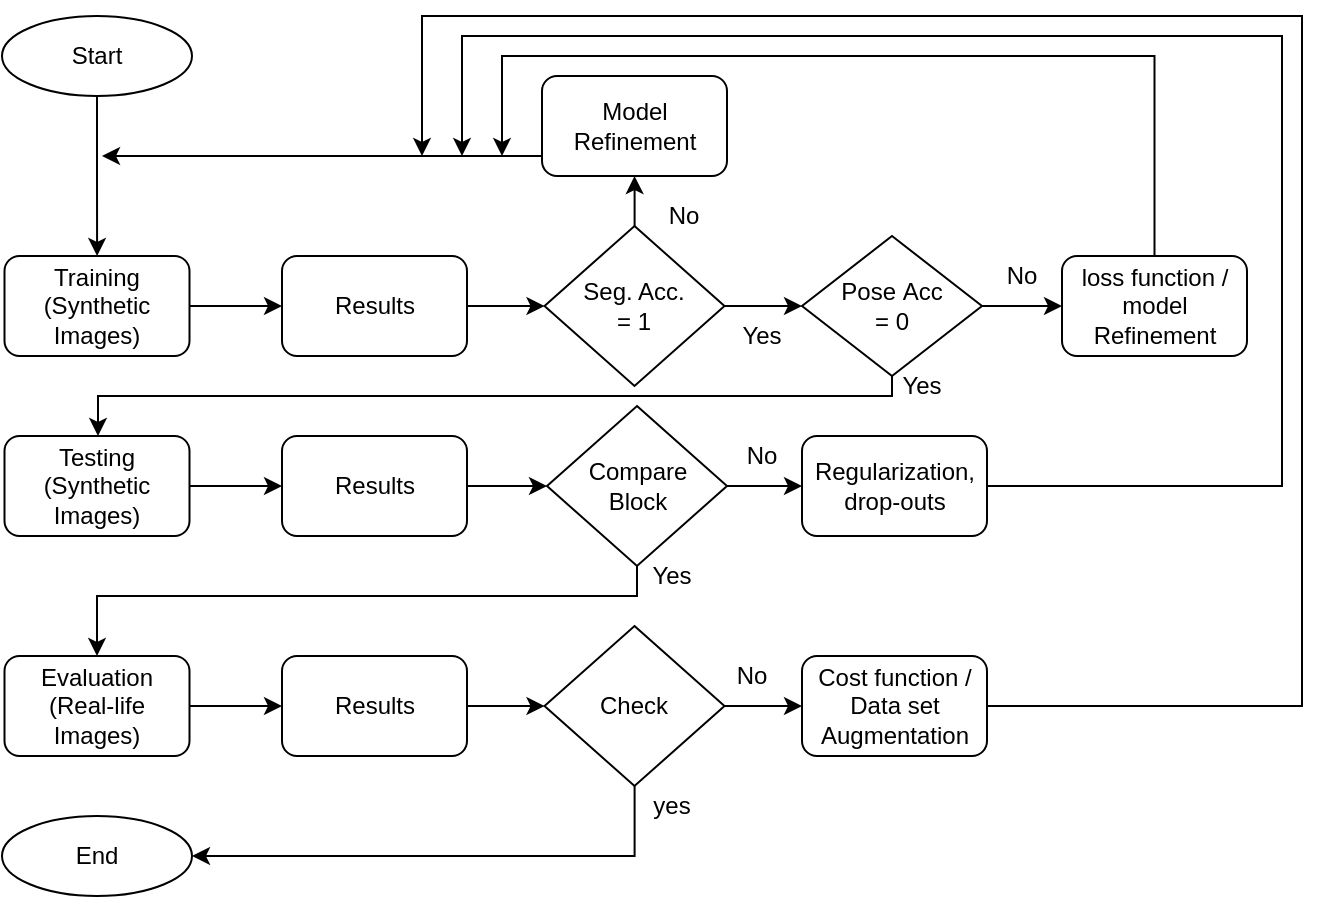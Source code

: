 <mxfile version="13.7.3" type="github">
  <diagram id="OslVOosWBatsHtp2FqWT" name="Page-1">
    <mxGraphModel dx="782" dy="1537" grid="1" gridSize="10" guides="1" tooltips="1" connect="1" arrows="1" fold="1" page="1" pageScale="1" pageWidth="850" pageHeight="1100" math="0" shadow="0">
      <root>
        <mxCell id="0" />
        <mxCell id="1" parent="0" />
        <mxCell id="BeqPGa5jMXs1MYdLPjbw-10" value="" style="edgeStyle=orthogonalEdgeStyle;rounded=0;orthogonalLoop=1;jettySize=auto;html=1;" parent="1" source="BeqPGa5jMXs1MYdLPjbw-6" target="BeqPGa5jMXs1MYdLPjbw-7" edge="1">
          <mxGeometry relative="1" as="geometry" />
        </mxCell>
        <mxCell id="BeqPGa5jMXs1MYdLPjbw-6" value="Start" style="ellipse;whiteSpace=wrap;html=1;" parent="1" vertex="1">
          <mxGeometry x="70" width="95" height="40" as="geometry" />
        </mxCell>
        <mxCell id="BeqPGa5jMXs1MYdLPjbw-63" value="" style="edgeStyle=orthogonalEdgeStyle;rounded=0;orthogonalLoop=1;jettySize=auto;html=1;" parent="1" source="BeqPGa5jMXs1MYdLPjbw-7" target="BeqPGa5jMXs1MYdLPjbw-15" edge="1">
          <mxGeometry relative="1" as="geometry" />
        </mxCell>
        <mxCell id="BeqPGa5jMXs1MYdLPjbw-7" value="Training&lt;br&gt;(Synthetic&lt;br&gt;Images)" style="rounded=1;whiteSpace=wrap;html=1;" parent="1" vertex="1">
          <mxGeometry x="71.25" y="120" width="92.5" height="50" as="geometry" />
        </mxCell>
        <mxCell id="BeqPGa5jMXs1MYdLPjbw-71" value="" style="edgeStyle=orthogonalEdgeStyle;rounded=0;orthogonalLoop=1;jettySize=auto;html=1;" parent="1" source="BeqPGa5jMXs1MYdLPjbw-8" target="BeqPGa5jMXs1MYdLPjbw-66" edge="1">
          <mxGeometry relative="1" as="geometry" />
        </mxCell>
        <mxCell id="BeqPGa5jMXs1MYdLPjbw-8" value="Testing&lt;br&gt;(Synthetic&lt;br&gt;Images)" style="rounded=1;whiteSpace=wrap;html=1;" parent="1" vertex="1">
          <mxGeometry x="71.25" y="210" width="92.5" height="50" as="geometry" />
        </mxCell>
        <mxCell id="BeqPGa5jMXs1MYdLPjbw-78" value="" style="edgeStyle=orthogonalEdgeStyle;rounded=0;orthogonalLoop=1;jettySize=auto;html=1;" parent="1" source="BeqPGa5jMXs1MYdLPjbw-9" target="BeqPGa5jMXs1MYdLPjbw-68" edge="1">
          <mxGeometry relative="1" as="geometry" />
        </mxCell>
        <mxCell id="BeqPGa5jMXs1MYdLPjbw-9" value="Evaluation&lt;br&gt;(Real-life&lt;br&gt;Images)" style="rounded=1;whiteSpace=wrap;html=1;" parent="1" vertex="1">
          <mxGeometry x="71.25" y="320" width="92.5" height="50" as="geometry" />
        </mxCell>
        <mxCell id="BeqPGa5jMXs1MYdLPjbw-13" value="End" style="ellipse;whiteSpace=wrap;html=1;" parent="1" vertex="1">
          <mxGeometry x="70" y="400" width="95" height="40" as="geometry" />
        </mxCell>
        <mxCell id="BeqPGa5jMXs1MYdLPjbw-45" value="" style="edgeStyle=orthogonalEdgeStyle;rounded=0;orthogonalLoop=1;jettySize=auto;html=1;" parent="1" source="BeqPGa5jMXs1MYdLPjbw-15" target="BeqPGa5jMXs1MYdLPjbw-33" edge="1">
          <mxGeometry relative="1" as="geometry" />
        </mxCell>
        <mxCell id="BeqPGa5jMXs1MYdLPjbw-15" value="Results" style="rounded=1;whiteSpace=wrap;html=1;" parent="1" vertex="1">
          <mxGeometry x="210" y="120" width="92.5" height="50" as="geometry" />
        </mxCell>
        <mxCell id="BeqPGa5jMXs1MYdLPjbw-47" value="" style="edgeStyle=orthogonalEdgeStyle;rounded=0;orthogonalLoop=1;jettySize=auto;html=1;" parent="1" source="BeqPGa5jMXs1MYdLPjbw-17" target="BeqPGa5jMXs1MYdLPjbw-27" edge="1">
          <mxGeometry relative="1" as="geometry" />
        </mxCell>
        <mxCell id="BeqPGa5jMXs1MYdLPjbw-87" style="edgeStyle=orthogonalEdgeStyle;rounded=0;orthogonalLoop=1;jettySize=auto;html=1;" parent="1" source="BeqPGa5jMXs1MYdLPjbw-17" target="BeqPGa5jMXs1MYdLPjbw-8" edge="1">
          <mxGeometry relative="1" as="geometry">
            <Array as="points">
              <mxPoint x="515" y="190" />
              <mxPoint x="118" y="190" />
            </Array>
          </mxGeometry>
        </mxCell>
        <mxCell id="BeqPGa5jMXs1MYdLPjbw-17" value="Pose&amp;nbsp;Acc&lt;br&gt;= 0" style="rhombus;whiteSpace=wrap;html=1;" parent="1" vertex="1">
          <mxGeometry x="470" y="110" width="90" height="70" as="geometry" />
        </mxCell>
        <mxCell id="BeqPGa5jMXs1MYdLPjbw-55" style="edgeStyle=orthogonalEdgeStyle;rounded=0;orthogonalLoop=1;jettySize=auto;html=1;" parent="1" source="BeqPGa5jMXs1MYdLPjbw-27" edge="1">
          <mxGeometry relative="1" as="geometry">
            <mxPoint x="320" y="70" as="targetPoint" />
            <Array as="points">
              <mxPoint x="646" y="20" />
              <mxPoint x="320" y="20" />
            </Array>
          </mxGeometry>
        </mxCell>
        <mxCell id="BeqPGa5jMXs1MYdLPjbw-27" value="loss function / model Refinement" style="rounded=1;whiteSpace=wrap;html=1;" parent="1" vertex="1">
          <mxGeometry x="600" y="120" width="92.5" height="50" as="geometry" />
        </mxCell>
        <mxCell id="BeqPGa5jMXs1MYdLPjbw-46" value="" style="edgeStyle=orthogonalEdgeStyle;rounded=0;orthogonalLoop=1;jettySize=auto;html=1;" parent="1" source="BeqPGa5jMXs1MYdLPjbw-33" target="BeqPGa5jMXs1MYdLPjbw-17" edge="1">
          <mxGeometry relative="1" as="geometry" />
        </mxCell>
        <mxCell id="BeqPGa5jMXs1MYdLPjbw-49" value="" style="edgeStyle=orthogonalEdgeStyle;rounded=0;orthogonalLoop=1;jettySize=auto;html=1;" parent="1" source="BeqPGa5jMXs1MYdLPjbw-33" target="BeqPGa5jMXs1MYdLPjbw-48" edge="1">
          <mxGeometry relative="1" as="geometry" />
        </mxCell>
        <mxCell id="BeqPGa5jMXs1MYdLPjbw-33" value="Seg. Acc.&lt;br&gt;= 1" style="rhombus;whiteSpace=wrap;html=1;" parent="1" vertex="1">
          <mxGeometry x="341.25" y="105" width="90" height="80" as="geometry" />
        </mxCell>
        <mxCell id="BeqPGa5jMXs1MYdLPjbw-51" style="edgeStyle=orthogonalEdgeStyle;rounded=0;orthogonalLoop=1;jettySize=auto;html=1;" parent="1" source="BeqPGa5jMXs1MYdLPjbw-48" edge="1">
          <mxGeometry relative="1" as="geometry">
            <mxPoint x="120" y="70" as="targetPoint" />
            <Array as="points">
              <mxPoint x="120" y="70" />
            </Array>
          </mxGeometry>
        </mxCell>
        <mxCell id="BeqPGa5jMXs1MYdLPjbw-48" value="Model Refinement" style="rounded=1;whiteSpace=wrap;html=1;" parent="1" vertex="1">
          <mxGeometry x="340" y="30" width="92.5" height="50" as="geometry" />
        </mxCell>
        <mxCell id="BeqPGa5jMXs1MYdLPjbw-52" value="No" style="text;html=1;strokeColor=none;fillColor=none;align=center;verticalAlign=middle;whiteSpace=wrap;rounded=0;" parent="1" vertex="1">
          <mxGeometry x="391.25" y="90" width="40" height="20" as="geometry" />
        </mxCell>
        <mxCell id="BeqPGa5jMXs1MYdLPjbw-53" value="Yes" style="text;html=1;strokeColor=none;fillColor=none;align=center;verticalAlign=middle;whiteSpace=wrap;rounded=0;" parent="1" vertex="1">
          <mxGeometry x="430" y="150" width="40" height="20" as="geometry" />
        </mxCell>
        <mxCell id="BeqPGa5jMXs1MYdLPjbw-56" value="No" style="text;html=1;strokeColor=none;fillColor=none;align=center;verticalAlign=middle;whiteSpace=wrap;rounded=0;" parent="1" vertex="1">
          <mxGeometry x="560" y="120" width="40" height="20" as="geometry" />
        </mxCell>
        <mxCell id="BeqPGa5jMXs1MYdLPjbw-70" value="" style="edgeStyle=orthogonalEdgeStyle;rounded=0;orthogonalLoop=1;jettySize=auto;html=1;" parent="1" source="BeqPGa5jMXs1MYdLPjbw-66" target="BeqPGa5jMXs1MYdLPjbw-69" edge="1">
          <mxGeometry relative="1" as="geometry" />
        </mxCell>
        <mxCell id="BeqPGa5jMXs1MYdLPjbw-66" value="Results" style="rounded=1;whiteSpace=wrap;html=1;" parent="1" vertex="1">
          <mxGeometry x="210" y="210" width="92.5" height="50" as="geometry" />
        </mxCell>
        <mxCell id="BeqPGa5jMXs1MYdLPjbw-80" value="" style="edgeStyle=orthogonalEdgeStyle;rounded=0;orthogonalLoop=1;jettySize=auto;html=1;" parent="1" source="BeqPGa5jMXs1MYdLPjbw-68" target="BeqPGa5jMXs1MYdLPjbw-79" edge="1">
          <mxGeometry relative="1" as="geometry" />
        </mxCell>
        <mxCell id="BeqPGa5jMXs1MYdLPjbw-68" value="Results" style="rounded=1;whiteSpace=wrap;html=1;" parent="1" vertex="1">
          <mxGeometry x="210" y="320" width="92.5" height="50" as="geometry" />
        </mxCell>
        <mxCell id="BeqPGa5jMXs1MYdLPjbw-73" value="" style="edgeStyle=orthogonalEdgeStyle;rounded=0;orthogonalLoop=1;jettySize=auto;html=1;" parent="1" source="BeqPGa5jMXs1MYdLPjbw-69" target="BeqPGa5jMXs1MYdLPjbw-72" edge="1">
          <mxGeometry relative="1" as="geometry" />
        </mxCell>
        <mxCell id="BeqPGa5jMXs1MYdLPjbw-90" style="edgeStyle=orthogonalEdgeStyle;rounded=0;orthogonalLoop=1;jettySize=auto;html=1;entryX=0.5;entryY=0;entryDx=0;entryDy=0;" parent="1" source="BeqPGa5jMXs1MYdLPjbw-69" target="BeqPGa5jMXs1MYdLPjbw-9" edge="1">
          <mxGeometry relative="1" as="geometry">
            <mxPoint x="180" y="300" as="targetPoint" />
            <Array as="points">
              <mxPoint x="388" y="290" />
              <mxPoint x="118" y="290" />
            </Array>
          </mxGeometry>
        </mxCell>
        <mxCell id="BeqPGa5jMXs1MYdLPjbw-69" value="Compare&lt;br&gt;Block" style="rhombus;whiteSpace=wrap;html=1;" parent="1" vertex="1">
          <mxGeometry x="342.5" y="195" width="90" height="80" as="geometry" />
        </mxCell>
        <mxCell id="BeqPGa5jMXs1MYdLPjbw-77" style="edgeStyle=orthogonalEdgeStyle;rounded=0;orthogonalLoop=1;jettySize=auto;html=1;" parent="1" source="BeqPGa5jMXs1MYdLPjbw-72" edge="1">
          <mxGeometry relative="1" as="geometry">
            <mxPoint x="300" y="70" as="targetPoint" />
            <Array as="points">
              <mxPoint x="710" y="235" />
              <mxPoint x="710" y="10" />
              <mxPoint x="300" y="10" />
            </Array>
          </mxGeometry>
        </mxCell>
        <mxCell id="BeqPGa5jMXs1MYdLPjbw-72" value="Regularization,&lt;br&gt;drop-outs" style="rounded=1;whiteSpace=wrap;html=1;" parent="1" vertex="1">
          <mxGeometry x="470" y="210" width="92.5" height="50" as="geometry" />
        </mxCell>
        <mxCell id="BeqPGa5jMXs1MYdLPjbw-75" value="No" style="text;html=1;strokeColor=none;fillColor=none;align=center;verticalAlign=middle;whiteSpace=wrap;rounded=0;" parent="1" vertex="1">
          <mxGeometry x="430" y="210" width="40" height="20" as="geometry" />
        </mxCell>
        <mxCell id="BeqPGa5jMXs1MYdLPjbw-85" value="" style="edgeStyle=orthogonalEdgeStyle;rounded=0;orthogonalLoop=1;jettySize=auto;html=1;" parent="1" source="BeqPGa5jMXs1MYdLPjbw-79" target="BeqPGa5jMXs1MYdLPjbw-84" edge="1">
          <mxGeometry relative="1" as="geometry" />
        </mxCell>
        <mxCell id="BeqPGa5jMXs1MYdLPjbw-93" style="edgeStyle=orthogonalEdgeStyle;rounded=0;orthogonalLoop=1;jettySize=auto;html=1;entryX=1;entryY=0.5;entryDx=0;entryDy=0;" parent="1" source="BeqPGa5jMXs1MYdLPjbw-79" target="BeqPGa5jMXs1MYdLPjbw-13" edge="1">
          <mxGeometry relative="1" as="geometry">
            <Array as="points">
              <mxPoint x="386" y="420" />
            </Array>
          </mxGeometry>
        </mxCell>
        <mxCell id="BeqPGa5jMXs1MYdLPjbw-79" value="Check" style="rhombus;whiteSpace=wrap;html=1;" parent="1" vertex="1">
          <mxGeometry x="341.25" y="305" width="90" height="80" as="geometry" />
        </mxCell>
        <mxCell id="BeqPGa5jMXs1MYdLPjbw-82" value="No" style="text;html=1;strokeColor=none;fillColor=none;align=center;verticalAlign=middle;whiteSpace=wrap;rounded=0;" parent="1" vertex="1">
          <mxGeometry x="425" y="320" width="40" height="20" as="geometry" />
        </mxCell>
        <mxCell id="BeqPGa5jMXs1MYdLPjbw-86" style="edgeStyle=orthogonalEdgeStyle;rounded=0;orthogonalLoop=1;jettySize=auto;html=1;" parent="1" source="BeqPGa5jMXs1MYdLPjbw-84" edge="1">
          <mxGeometry relative="1" as="geometry">
            <mxPoint x="280" y="70" as="targetPoint" />
            <Array as="points">
              <mxPoint x="720" y="345" />
              <mxPoint x="720" />
              <mxPoint x="280" />
            </Array>
          </mxGeometry>
        </mxCell>
        <mxCell id="BeqPGa5jMXs1MYdLPjbw-84" value="Cost function /&lt;br&gt;Data set Augmentation" style="rounded=1;whiteSpace=wrap;html=1;" parent="1" vertex="1">
          <mxGeometry x="470" y="320" width="92.5" height="50" as="geometry" />
        </mxCell>
        <mxCell id="BeqPGa5jMXs1MYdLPjbw-88" value="Yes" style="text;html=1;strokeColor=none;fillColor=none;align=center;verticalAlign=middle;whiteSpace=wrap;rounded=0;" parent="1" vertex="1">
          <mxGeometry x="510" y="175" width="40" height="20" as="geometry" />
        </mxCell>
        <mxCell id="BeqPGa5jMXs1MYdLPjbw-94" value="Yes" style="text;html=1;strokeColor=none;fillColor=none;align=center;verticalAlign=middle;whiteSpace=wrap;rounded=0;" parent="1" vertex="1">
          <mxGeometry x="385" y="270" width="40" height="20" as="geometry" />
        </mxCell>
        <mxCell id="BeqPGa5jMXs1MYdLPjbw-95" value="yes" style="text;html=1;strokeColor=none;fillColor=none;align=center;verticalAlign=middle;whiteSpace=wrap;rounded=0;" parent="1" vertex="1">
          <mxGeometry x="385" y="385" width="40" height="20" as="geometry" />
        </mxCell>
      </root>
    </mxGraphModel>
  </diagram>
</mxfile>
